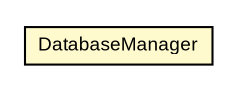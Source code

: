 #!/usr/local/bin/dot
#
# Class diagram 
# Generated by UMLGraph version R5_6-24-gf6e263 (http://www.umlgraph.org/)
#

digraph G {
	edge [fontname="arial",fontsize=10,labelfontname="arial",labelfontsize=10];
	node [fontname="arial",fontsize=10,shape=plaintext];
	nodesep=0.25;
	ranksep=0.5;
	// org.gservlet.DatabaseManager
	c827 [label=<<table title="org.gservlet.DatabaseManager" border="0" cellborder="1" cellspacing="0" cellpadding="2" port="p" bgcolor="lemonChiffon" href="./DatabaseManager.html">
		<tr><td><table border="0" cellspacing="0" cellpadding="1">
<tr><td align="center" balign="center"> DatabaseManager </td></tr>
		</table></td></tr>
		</table>>, URL="./DatabaseManager.html", fontname="arial", fontcolor="black", fontsize=9.0];
}

